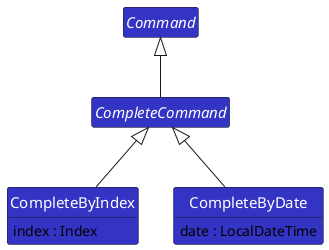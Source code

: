 @startuml
hide empty methods
hide empty attributes
hide circle
skinparam class {
  BackgroundColor #3333C4
  FontColor #FFFFFF
     FontSize 15
}

abstract class CompleteCommand {}

class CompleteByDate {
    date : LocalDateTime
}

class CompleteByIndex {
    index : Index
}

abstract class Command {}

CompleteByDate -up-|> CompleteCommand
CompleteByIndex -up-|> CompleteCommand

CompleteCommand -up-|> Command
CompleteByDate -[hidden]left-> CompleteByIndex

@enduml
